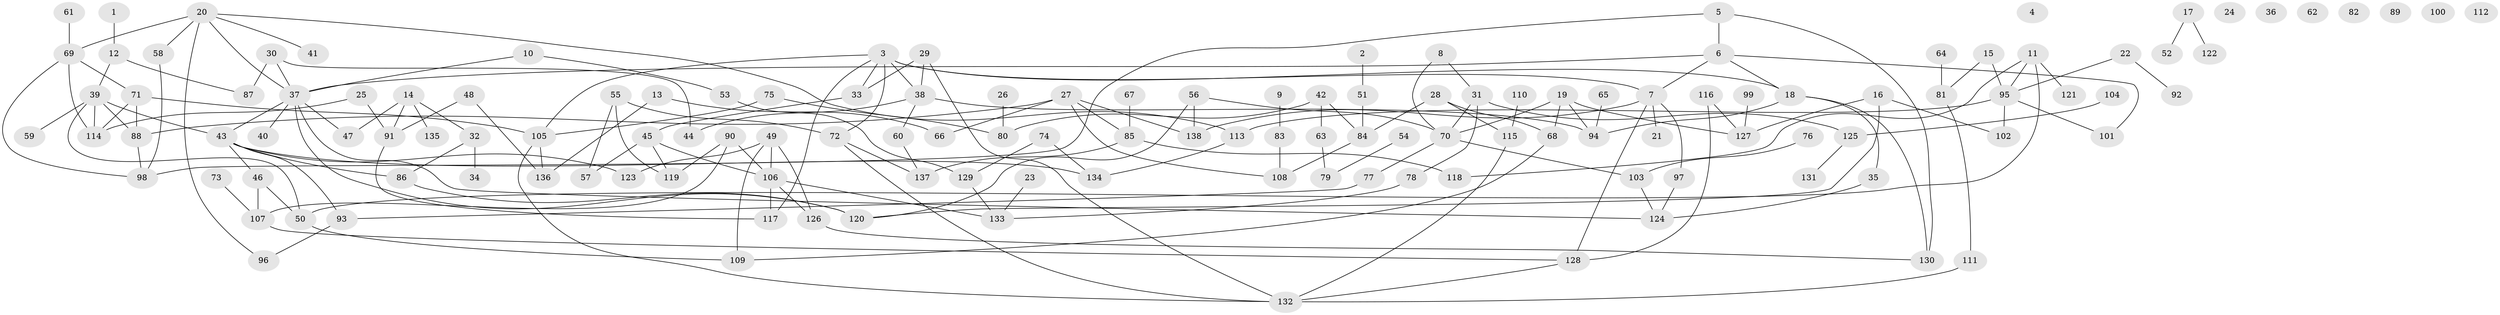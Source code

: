 // Generated by graph-tools (version 1.1) at 2025/39/03/09/25 04:39:46]
// undirected, 138 vertices, 187 edges
graph export_dot {
graph [start="1"]
  node [color=gray90,style=filled];
  1;
  2;
  3;
  4;
  5;
  6;
  7;
  8;
  9;
  10;
  11;
  12;
  13;
  14;
  15;
  16;
  17;
  18;
  19;
  20;
  21;
  22;
  23;
  24;
  25;
  26;
  27;
  28;
  29;
  30;
  31;
  32;
  33;
  34;
  35;
  36;
  37;
  38;
  39;
  40;
  41;
  42;
  43;
  44;
  45;
  46;
  47;
  48;
  49;
  50;
  51;
  52;
  53;
  54;
  55;
  56;
  57;
  58;
  59;
  60;
  61;
  62;
  63;
  64;
  65;
  66;
  67;
  68;
  69;
  70;
  71;
  72;
  73;
  74;
  75;
  76;
  77;
  78;
  79;
  80;
  81;
  82;
  83;
  84;
  85;
  86;
  87;
  88;
  89;
  90;
  91;
  92;
  93;
  94;
  95;
  96;
  97;
  98;
  99;
  100;
  101;
  102;
  103;
  104;
  105;
  106;
  107;
  108;
  109;
  110;
  111;
  112;
  113;
  114;
  115;
  116;
  117;
  118;
  119;
  120;
  121;
  122;
  123;
  124;
  125;
  126;
  127;
  128;
  129;
  130;
  131;
  132;
  133;
  134;
  135;
  136;
  137;
  138;
  1 -- 12;
  2 -- 51;
  3 -- 7;
  3 -- 18;
  3 -- 33;
  3 -- 38;
  3 -- 72;
  3 -- 105;
  3 -- 117;
  5 -- 6;
  5 -- 98;
  5 -- 130;
  6 -- 7;
  6 -- 18;
  6 -- 37;
  6 -- 101;
  7 -- 21;
  7 -- 97;
  7 -- 128;
  7 -- 138;
  8 -- 31;
  8 -- 70;
  9 -- 83;
  10 -- 37;
  10 -- 53;
  11 -- 50;
  11 -- 95;
  11 -- 118;
  11 -- 121;
  12 -- 39;
  12 -- 87;
  13 -- 66;
  13 -- 136;
  14 -- 32;
  14 -- 47;
  14 -- 91;
  14 -- 135;
  15 -- 81;
  15 -- 95;
  16 -- 102;
  16 -- 120;
  16 -- 127;
  17 -- 52;
  17 -- 122;
  18 -- 35;
  18 -- 94;
  18 -- 130;
  19 -- 68;
  19 -- 70;
  19 -- 94;
  19 -- 127;
  20 -- 37;
  20 -- 41;
  20 -- 58;
  20 -- 69;
  20 -- 96;
  20 -- 113;
  22 -- 92;
  22 -- 95;
  23 -- 133;
  25 -- 91;
  25 -- 114;
  26 -- 80;
  27 -- 66;
  27 -- 85;
  27 -- 88;
  27 -- 108;
  27 -- 138;
  28 -- 68;
  28 -- 84;
  28 -- 115;
  29 -- 33;
  29 -- 38;
  29 -- 132;
  30 -- 37;
  30 -- 44;
  30 -- 87;
  31 -- 70;
  31 -- 78;
  31 -- 125;
  32 -- 34;
  32 -- 86;
  33 -- 45;
  35 -- 124;
  37 -- 40;
  37 -- 43;
  37 -- 47;
  37 -- 120;
  37 -- 124;
  38 -- 44;
  38 -- 60;
  38 -- 94;
  39 -- 43;
  39 -- 50;
  39 -- 59;
  39 -- 88;
  39 -- 114;
  42 -- 63;
  42 -- 80;
  42 -- 84;
  43 -- 46;
  43 -- 86;
  43 -- 93;
  43 -- 123;
  43 -- 134;
  45 -- 57;
  45 -- 106;
  45 -- 119;
  46 -- 50;
  46 -- 107;
  48 -- 91;
  48 -- 136;
  49 -- 106;
  49 -- 109;
  49 -- 123;
  49 -- 126;
  50 -- 109;
  51 -- 84;
  53 -- 129;
  54 -- 79;
  55 -- 57;
  55 -- 72;
  55 -- 119;
  56 -- 70;
  56 -- 120;
  56 -- 138;
  58 -- 98;
  60 -- 137;
  61 -- 69;
  63 -- 79;
  64 -- 81;
  65 -- 94;
  67 -- 85;
  68 -- 109;
  69 -- 71;
  69 -- 98;
  69 -- 114;
  70 -- 77;
  70 -- 103;
  71 -- 88;
  71 -- 105;
  71 -- 114;
  72 -- 132;
  72 -- 137;
  73 -- 107;
  74 -- 129;
  74 -- 134;
  75 -- 80;
  75 -- 105;
  76 -- 103;
  77 -- 93;
  78 -- 133;
  81 -- 111;
  83 -- 108;
  84 -- 108;
  85 -- 118;
  85 -- 137;
  86 -- 120;
  88 -- 98;
  90 -- 106;
  90 -- 107;
  90 -- 119;
  91 -- 117;
  93 -- 96;
  95 -- 101;
  95 -- 102;
  95 -- 113;
  97 -- 124;
  99 -- 127;
  103 -- 124;
  104 -- 125;
  105 -- 132;
  105 -- 136;
  106 -- 117;
  106 -- 126;
  106 -- 133;
  107 -- 128;
  110 -- 115;
  111 -- 132;
  113 -- 134;
  115 -- 132;
  116 -- 127;
  116 -- 128;
  125 -- 131;
  126 -- 130;
  128 -- 132;
  129 -- 133;
}
